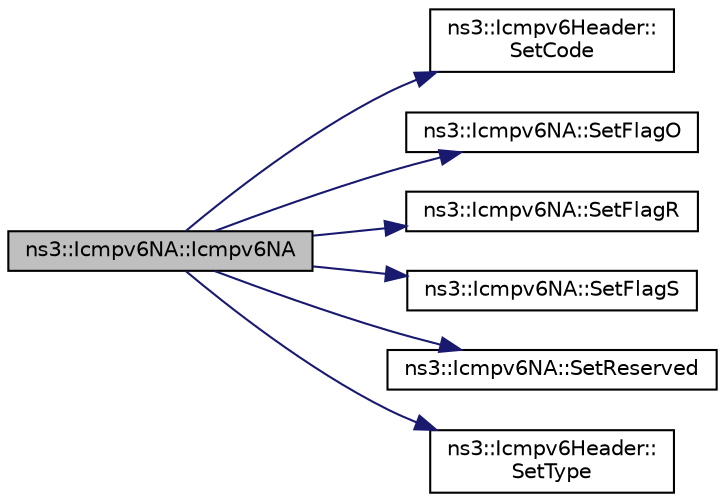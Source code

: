 digraph "ns3::Icmpv6NA::Icmpv6NA"
{
 // LATEX_PDF_SIZE
  edge [fontname="Helvetica",fontsize="10",labelfontname="Helvetica",labelfontsize="10"];
  node [fontname="Helvetica",fontsize="10",shape=record];
  rankdir="LR";
  Node1 [label="ns3::Icmpv6NA::Icmpv6NA",height=0.2,width=0.4,color="black", fillcolor="grey75", style="filled", fontcolor="black",tooltip="Constructor."];
  Node1 -> Node2 [color="midnightblue",fontsize="10",style="solid",fontname="Helvetica"];
  Node2 [label="ns3::Icmpv6Header::\lSetCode",height=0.2,width=0.4,color="black", fillcolor="white", style="filled",URL="$classns3_1_1_icmpv6_header.html#aa08a37a07a6a11973b2603e69d6e859c",tooltip="Set the code field."];
  Node1 -> Node3 [color="midnightblue",fontsize="10",style="solid",fontname="Helvetica"];
  Node3 [label="ns3::Icmpv6NA::SetFlagO",height=0.2,width=0.4,color="black", fillcolor="white", style="filled",URL="$classns3_1_1_icmpv6_n_a.html#aaff2ebe01f4ca803134f8a7d527b7613",tooltip="Set the O flag."];
  Node1 -> Node4 [color="midnightblue",fontsize="10",style="solid",fontname="Helvetica"];
  Node4 [label="ns3::Icmpv6NA::SetFlagR",height=0.2,width=0.4,color="black", fillcolor="white", style="filled",URL="$classns3_1_1_icmpv6_n_a.html#a7acfe211ef090061749eb878286e9325",tooltip="Set the R flag."];
  Node1 -> Node5 [color="midnightblue",fontsize="10",style="solid",fontname="Helvetica"];
  Node5 [label="ns3::Icmpv6NA::SetFlagS",height=0.2,width=0.4,color="black", fillcolor="white", style="filled",URL="$classns3_1_1_icmpv6_n_a.html#a52d07aa59b79c381b0767e52941b3e22",tooltip="Set the S flag."];
  Node1 -> Node6 [color="midnightblue",fontsize="10",style="solid",fontname="Helvetica"];
  Node6 [label="ns3::Icmpv6NA::SetReserved",height=0.2,width=0.4,color="black", fillcolor="white", style="filled",URL="$classns3_1_1_icmpv6_n_a.html#abc6f4b1d10345a953363baf2411ea87c",tooltip="Set the reserved field."];
  Node1 -> Node7 [color="midnightblue",fontsize="10",style="solid",fontname="Helvetica"];
  Node7 [label="ns3::Icmpv6Header::\lSetType",height=0.2,width=0.4,color="black", fillcolor="white", style="filled",URL="$classns3_1_1_icmpv6_header.html#acd72c655fc99e3b4399501bd14149c52",tooltip="Set the type."];
}
